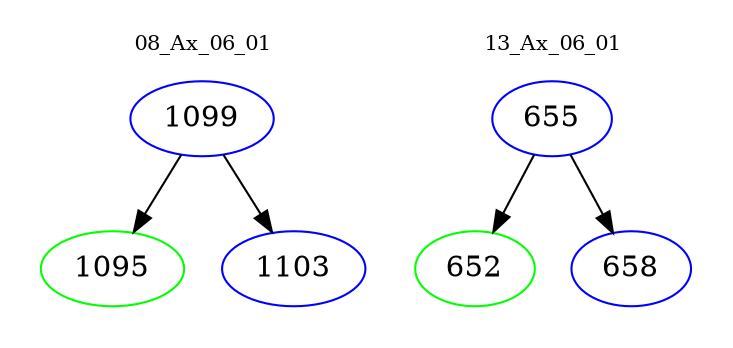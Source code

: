 digraph{
subgraph cluster_0 {
color = white
label = "08_Ax_06_01";
fontsize=10;
T0_1099 [label="1099", color="blue"]
T0_1099 -> T0_1095 [color="black"]
T0_1095 [label="1095", color="green"]
T0_1099 -> T0_1103 [color="black"]
T0_1103 [label="1103", color="blue"]
}
subgraph cluster_1 {
color = white
label = "13_Ax_06_01";
fontsize=10;
T1_655 [label="655", color="blue"]
T1_655 -> T1_652 [color="black"]
T1_652 [label="652", color="green"]
T1_655 -> T1_658 [color="black"]
T1_658 [label="658", color="blue"]
}
}
